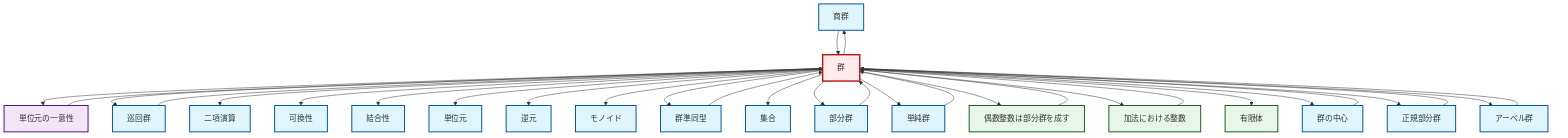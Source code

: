 graph TD
    classDef definition fill:#e1f5fe,stroke:#01579b,stroke-width:2px
    classDef theorem fill:#f3e5f5,stroke:#4a148c,stroke-width:2px
    classDef axiom fill:#fff3e0,stroke:#e65100,stroke-width:2px
    classDef example fill:#e8f5e9,stroke:#1b5e20,stroke-width:2px
    classDef current fill:#ffebee,stroke:#b71c1c,stroke-width:3px
    def-associativity["結合性"]:::definition
    def-quotient-group["商群"]:::definition
    def-commutativity["可換性"]:::definition
    def-homomorphism["群準同型"]:::definition
    def-binary-operation["二項演算"]:::definition
    ex-finite-field["有限体"]:::example
    def-group["群"]:::definition
    def-cyclic-group["巡回群"]:::definition
    def-normal-subgroup["正規部分群"]:::definition
    def-inverse-element["逆元"]:::definition
    def-set["集合"]:::definition
    ex-even-integers-subgroup["偶数整数は部分群を成す"]:::example
    thm-unique-identity["単位元の一意性"]:::theorem
    def-simple-group["単純群"]:::definition
    def-center-of-group["群の中心"]:::definition
    ex-integers-addition["加法における整数"]:::example
    def-subgroup["部分群"]:::definition
    def-identity-element["単位元"]:::definition
    def-abelian-group["アーベル群"]:::definition
    def-monoid["モノイド"]:::definition
    def-group --> thm-unique-identity
    def-group --> def-cyclic-group
    def-normal-subgroup --> def-group
    def-group --> def-binary-operation
    thm-unique-identity --> def-group
    def-group --> def-commutativity
    def-simple-group --> def-group
    def-abelian-group --> def-group
    def-group --> def-associativity
    def-group --> def-identity-element
    def-group --> def-inverse-element
    def-subgroup --> def-group
    def-group --> def-monoid
    def-group --> def-homomorphism
    ex-integers-addition --> def-group
    def-group --> def-set
    def-cyclic-group --> def-group
    def-group --> def-subgroup
    def-group --> def-simple-group
    def-group --> ex-even-integers-subgroup
    def-center-of-group --> def-group
    def-group --> ex-integers-addition
    def-group --> ex-finite-field
    def-group --> def-center-of-group
    def-homomorphism --> def-group
    def-quotient-group --> def-group
    def-group --> def-quotient-group
    def-group --> def-normal-subgroup
    ex-even-integers-subgroup --> def-group
    def-group --> def-abelian-group
    class def-group current